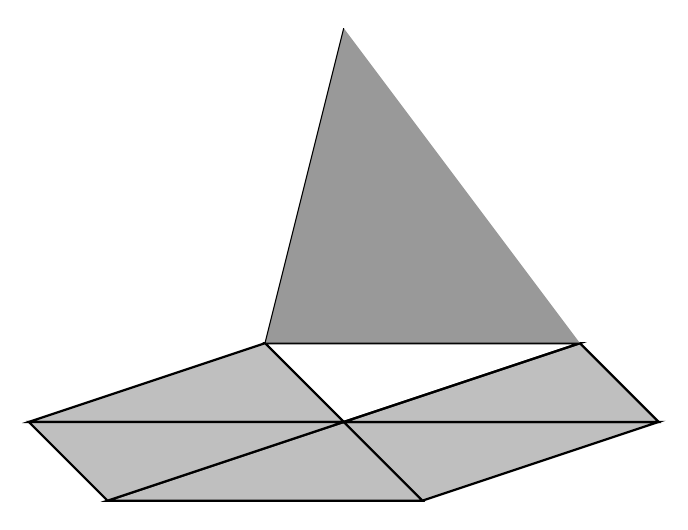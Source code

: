 \begin{tikzpicture}

% Define coordinates for vertices
\coordinate (A) at (0,0);
\coordinate (B) at (4,0);
\coordinate (C) at (7,1);
\coordinate (D) at (6,2);
\coordinate (E) at (2,2);
\coordinate (F) at (-1,1);
\coordinate (P) at (3,1);
\coordinate (Q) at (3,6);

% Draw triangles
\draw[thick,fill={gray!50}] (A) -- (B) -- (P) -- cycle;
\draw[thick,fill={gray!50}] (B) -- (C) -- (P) -- cycle;
\draw[thick,fill={gray!50}] (C) -- (D) -- (P) -- cycle;
\draw[thick] (D) -- (E) -- (P) -- cycle;
\draw[thick,fill={gray!50}] (E) -- (F) -- (P) -- cycle;
\draw[thick,fill={gray!50}] (F) -- (A) -- (P) -- cycle;

% Draw the shape function
\draw[fill={gray!80}] (D) -- (E) -- (Q);


\end{tikzpicture}

%%% Local Variables:
%%% mode: latex
%%% TeX-master: "linear-hat"
%%% End:
